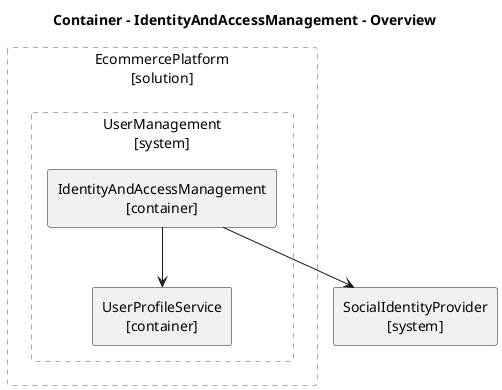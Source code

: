@startuml EcommercePlatform.UserManagement.IdentityAndAccessManagement_overview
title Container - IdentityAndAccessManagement - Overview
skinparam defaultTextAlignment center
skinparam defaultTextAlignment<<atomic>> center
skinparam wrapWidth 200
skinparam maxMessageSize 150
hide stereotype
<style>
.composite {
BackgroundColor: transparent
LineColor: darkgray
LineStyle: 5
FontStyle: normal
}
</style>
rectangle SocialIdentityProvider <<system>> <<atomic>> [
SocialIdentityProvider
[system]
]
rectangle EcommercePlatform as "EcommercePlatform\n[solution]" <<composite>> {
rectangle EcommercePlatform.UserManagement as "UserManagement\n[system]" <<composite>> {
rectangle EcommercePlatform.UserManagement.UserProfileService <<container>> <<atomic>> [
UserProfileService
[container]
]
rectangle EcommercePlatform.UserManagement.IdentityAndAccessManagement <<container>> <<atomic>> [
IdentityAndAccessManagement
[container]
]
}
}
EcommercePlatform.UserManagement.IdentityAndAccessManagement --> EcommercePlatform.UserManagement.UserProfileService
EcommercePlatform.UserManagement.IdentityAndAccessManagement --> SocialIdentityProvider
@enduml
